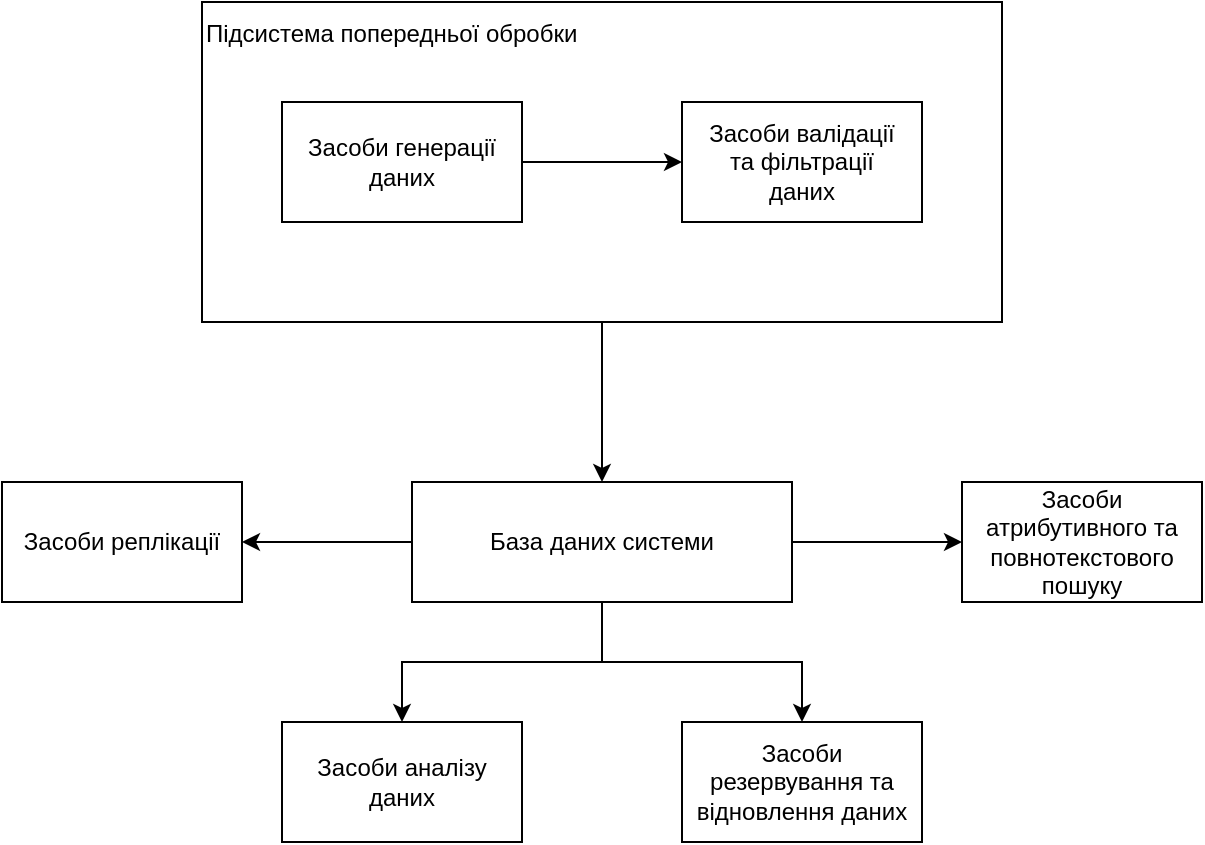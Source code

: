 <mxfile version="13.6.2" type="device"><diagram id="iC7W299Ve5vk0DwG6bjZ" name="Page-1"><mxGraphModel dx="1422" dy="942" grid="1" gridSize="10" guides="1" tooltips="1" connect="1" arrows="1" fold="1" page="1" pageScale="1" pageWidth="827" pageHeight="1169" math="0" shadow="0"><root><mxCell id="0"/><mxCell id="1" parent="0"/><mxCell id="xUhb0XzxAGRgtXTBEQuc-12" style="edgeStyle=orthogonalEdgeStyle;rounded=0;orthogonalLoop=1;jettySize=auto;html=1;entryX=0.5;entryY=0;entryDx=0;entryDy=0;" edge="1" parent="1" source="xUhb0XzxAGRgtXTBEQuc-1" target="xUhb0XzxAGRgtXTBEQuc-5"><mxGeometry relative="1" as="geometry"/></mxCell><mxCell id="xUhb0XzxAGRgtXTBEQuc-1" value="Підсистема попередньої обробки&lt;br&gt;&lt;br&gt;&lt;br&gt;&lt;br&gt;&lt;br&gt;&lt;br&gt;&lt;br&gt;&lt;br&gt;&lt;br&gt;&lt;br&gt;" style="rounded=0;whiteSpace=wrap;html=1;align=left;" vertex="1" parent="1"><mxGeometry x="160" y="120" width="400" height="160" as="geometry"/></mxCell><mxCell id="xUhb0XzxAGRgtXTBEQuc-4" value="" style="edgeStyle=orthogonalEdgeStyle;rounded=0;orthogonalLoop=1;jettySize=auto;html=1;" edge="1" parent="1" source="xUhb0XzxAGRgtXTBEQuc-2" target="xUhb0XzxAGRgtXTBEQuc-3"><mxGeometry relative="1" as="geometry"/></mxCell><mxCell id="xUhb0XzxAGRgtXTBEQuc-2" value="Засоби генерації&lt;br&gt;даних" style="rounded=0;whiteSpace=wrap;html=1;" vertex="1" parent="1"><mxGeometry x="200" y="170" width="120" height="60" as="geometry"/></mxCell><mxCell id="xUhb0XzxAGRgtXTBEQuc-3" value="Засоби валідації&lt;br&gt;та фільтрації&lt;br&gt;даних" style="rounded=0;whiteSpace=wrap;html=1;" vertex="1" parent="1"><mxGeometry x="400" y="170" width="120" height="60" as="geometry"/></mxCell><mxCell id="xUhb0XzxAGRgtXTBEQuc-10" style="edgeStyle=orthogonalEdgeStyle;rounded=0;orthogonalLoop=1;jettySize=auto;html=1;" edge="1" parent="1" source="xUhb0XzxAGRgtXTBEQuc-5" target="xUhb0XzxAGRgtXTBEQuc-6"><mxGeometry relative="1" as="geometry"/></mxCell><mxCell id="xUhb0XzxAGRgtXTBEQuc-11" style="edgeStyle=orthogonalEdgeStyle;rounded=0;orthogonalLoop=1;jettySize=auto;html=1;" edge="1" parent="1" source="xUhb0XzxAGRgtXTBEQuc-5" target="xUhb0XzxAGRgtXTBEQuc-9"><mxGeometry relative="1" as="geometry"/></mxCell><mxCell id="xUhb0XzxAGRgtXTBEQuc-13" style="edgeStyle=orthogonalEdgeStyle;rounded=0;orthogonalLoop=1;jettySize=auto;html=1;" edge="1" parent="1" source="xUhb0XzxAGRgtXTBEQuc-5" target="xUhb0XzxAGRgtXTBEQuc-7"><mxGeometry relative="1" as="geometry"/></mxCell><mxCell id="xUhb0XzxAGRgtXTBEQuc-14" style="edgeStyle=orthogonalEdgeStyle;rounded=0;orthogonalLoop=1;jettySize=auto;html=1;" edge="1" parent="1" source="xUhb0XzxAGRgtXTBEQuc-5" target="xUhb0XzxAGRgtXTBEQuc-8"><mxGeometry relative="1" as="geometry"/></mxCell><mxCell id="xUhb0XzxAGRgtXTBEQuc-5" value="База даних системи" style="rounded=0;whiteSpace=wrap;html=1;" vertex="1" parent="1"><mxGeometry x="265" y="360" width="190" height="60" as="geometry"/></mxCell><mxCell id="xUhb0XzxAGRgtXTBEQuc-6" value="Засоби реплікації" style="rounded=0;whiteSpace=wrap;html=1;" vertex="1" parent="1"><mxGeometry x="60" y="360" width="120" height="60" as="geometry"/></mxCell><mxCell id="xUhb0XzxAGRgtXTBEQuc-7" value="Засоби аналізу&lt;br&gt;даних" style="rounded=0;whiteSpace=wrap;html=1;" vertex="1" parent="1"><mxGeometry x="200" y="480" width="120" height="60" as="geometry"/></mxCell><mxCell id="xUhb0XzxAGRgtXTBEQuc-8" value="Засоби резервування та відновлення даних" style="rounded=0;whiteSpace=wrap;html=1;" vertex="1" parent="1"><mxGeometry x="400" y="480" width="120" height="60" as="geometry"/></mxCell><mxCell id="xUhb0XzxAGRgtXTBEQuc-9" value="Засоби атрибутивного та повнотекстового пошуку" style="rounded=0;whiteSpace=wrap;html=1;" vertex="1" parent="1"><mxGeometry x="540" y="360" width="120" height="60" as="geometry"/></mxCell></root></mxGraphModel></diagram></mxfile>